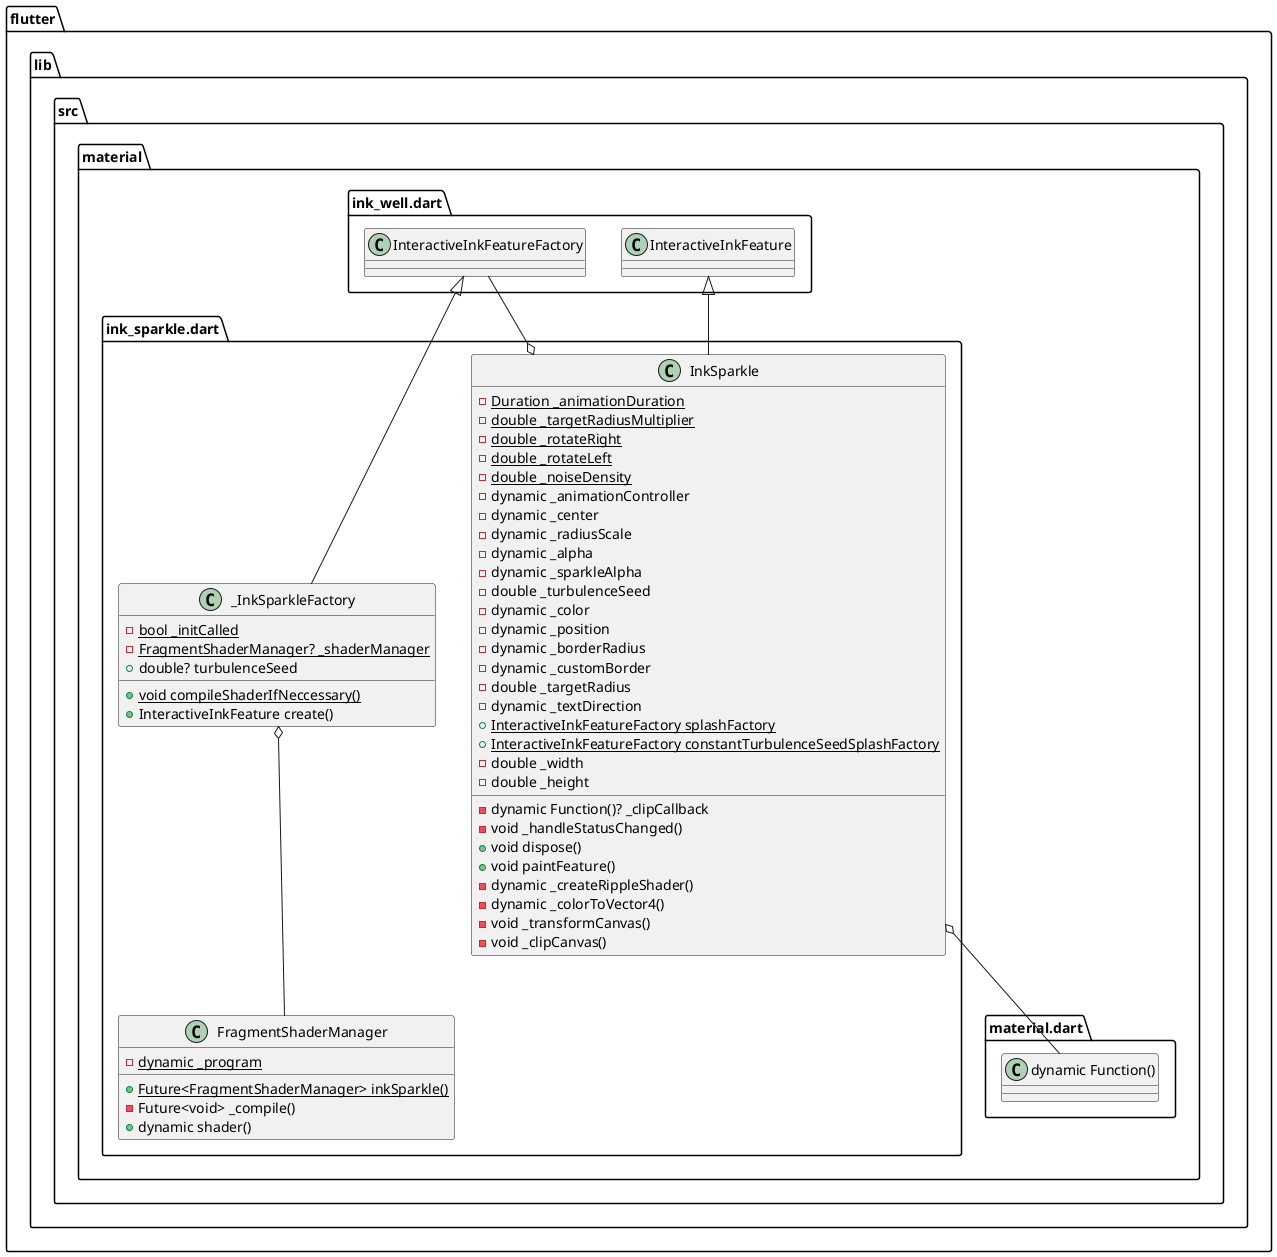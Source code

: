 @startuml
set namespaceSeparator ::

class "flutter::lib::src::material::ink_sparkle.dart::InkSparkle" {
  {static} -Duration _animationDuration
  {static} -double _targetRadiusMultiplier
  {static} -double _rotateRight
  {static} -double _rotateLeft
  {static} -double _noiseDensity
  -dynamic _animationController
  -dynamic _center
  -dynamic _radiusScale
  -dynamic _alpha
  -dynamic _sparkleAlpha
  -double _turbulenceSeed
  -dynamic _color
  -dynamic _position
  -dynamic _borderRadius
  -dynamic _customBorder
  -double _targetRadius
  -dynamic Function()? _clipCallback
  -dynamic _textDirection
  {static} +InteractiveInkFeatureFactory splashFactory
  {static} +InteractiveInkFeatureFactory constantTurbulenceSeedSplashFactory
  -double _width
  -double _height
  -void _handleStatusChanged()
  +void dispose()
  +void paintFeature()
  -dynamic _createRippleShader()
  -dynamic _colorToVector4()
  -void _transformCanvas()
  -void _clipCanvas()
}

"flutter::lib::src::material::ink_sparkle.dart::InkSparkle" o-- "flutter::lib::src::material::material.dart::dynamic Function()"
"flutter::lib::src::material::ink_sparkle.dart::InkSparkle" o-- "flutter::lib::src::material::ink_well.dart::InteractiveInkFeatureFactory"
"flutter::lib::src::material::ink_well.dart::InteractiveInkFeature" <|-- "flutter::lib::src::material::ink_sparkle.dart::InkSparkle"

class "flutter::lib::src::material::ink_sparkle.dart::_InkSparkleFactory" {
  {static} -bool _initCalled
  {static} -FragmentShaderManager? _shaderManager
  +double? turbulenceSeed
  {static} +void compileShaderIfNeccessary()
  +InteractiveInkFeature create()
}

"flutter::lib::src::material::ink_sparkle.dart::_InkSparkleFactory" o-- "flutter::lib::src::material::ink_sparkle.dart::FragmentShaderManager"
"flutter::lib::src::material::ink_well.dart::InteractiveInkFeatureFactory" <|-- "flutter::lib::src::material::ink_sparkle.dart::_InkSparkleFactory"

class "flutter::lib::src::material::ink_sparkle.dart::FragmentShaderManager" {
  {static} -dynamic _program
  {static} +Future<FragmentShaderManager> inkSparkle()
  -Future<void> _compile()
  +dynamic shader()
}


@enduml